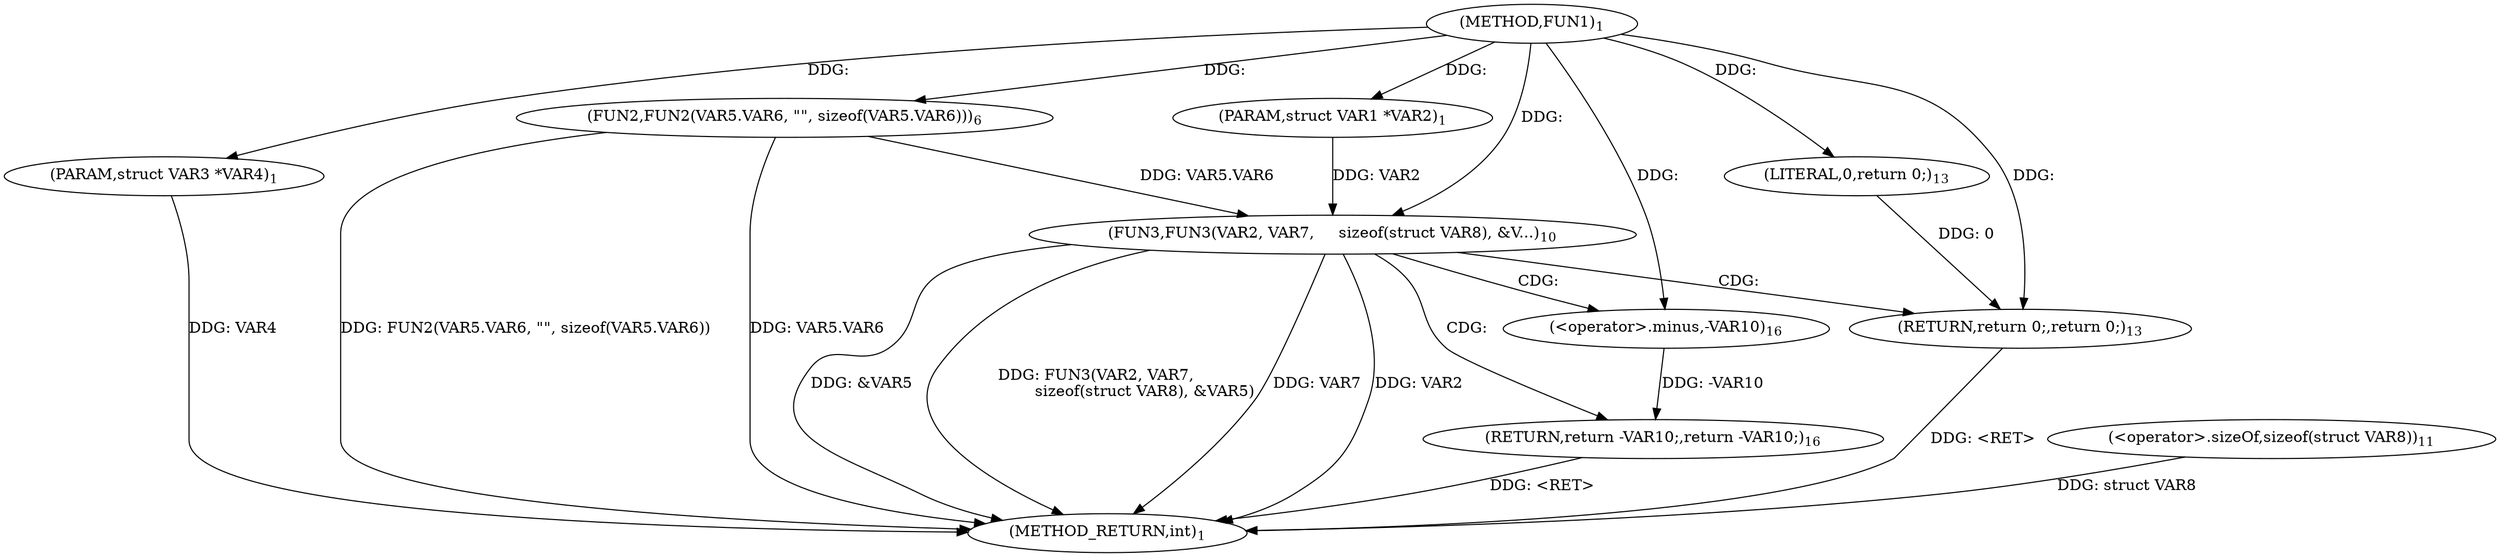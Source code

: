 digraph "FUN1" {  
"8" [label = <(METHOD,FUN1)<SUB>1</SUB>> ]
"38" [label = <(METHOD_RETURN,int)<SUB>1</SUB>> ]
"9" [label = <(PARAM,struct VAR1 *VAR2)<SUB>1</SUB>> ]
"10" [label = <(PARAM,struct VAR3 *VAR4)<SUB>1</SUB>> ]
"13" [label = <(FUN2,FUN2(VAR5.VAR6, &quot;&quot;, sizeof(VAR5.VAR6)))<SUB>6</SUB>> ]
"32" [label = <(RETURN,return 0;,return 0;)<SUB>13</SUB>> ]
"35" [label = <(RETURN,return -VAR10;,return -VAR10;)<SUB>16</SUB>> ]
"23" [label = <(FUN3,FUN3(VAR2, VAR7,
 		    sizeof(struct VAR8), &amp;V...)<SUB>10</SUB>> ]
"33" [label = <(LITERAL,0,return 0;)<SUB>13</SUB>> ]
"36" [label = <(&lt;operator&gt;.minus,-VAR10)<SUB>16</SUB>> ]
"26" [label = <(&lt;operator&gt;.sizeOf,sizeof(struct VAR8))<SUB>11</SUB>> ]
  "35" -> "38"  [ label = "DDG: &lt;RET&gt;"] 
  "32" -> "38"  [ label = "DDG: &lt;RET&gt;"] 
  "10" -> "38"  [ label = "DDG: VAR4"] 
  "13" -> "38"  [ label = "DDG: VAR5.VAR6"] 
  "13" -> "38"  [ label = "DDG: FUN2(VAR5.VAR6, &quot;&quot;, sizeof(VAR5.VAR6))"] 
  "23" -> "38"  [ label = "DDG: VAR2"] 
  "23" -> "38"  [ label = "DDG: &amp;VAR5"] 
  "23" -> "38"  [ label = "DDG: FUN3(VAR2, VAR7,
 		    sizeof(struct VAR8), &amp;VAR5)"] 
  "23" -> "38"  [ label = "DDG: VAR7"] 
  "26" -> "38"  [ label = "DDG: struct VAR8"] 
  "8" -> "9"  [ label = "DDG: "] 
  "8" -> "10"  [ label = "DDG: "] 
  "33" -> "32"  [ label = "DDG: 0"] 
  "8" -> "32"  [ label = "DDG: "] 
  "36" -> "35"  [ label = "DDG: -VAR10"] 
  "8" -> "13"  [ label = "DDG: "] 
  "8" -> "33"  [ label = "DDG: "] 
  "9" -> "23"  [ label = "DDG: VAR2"] 
  "8" -> "23"  [ label = "DDG: "] 
  "13" -> "23"  [ label = "DDG: VAR5.VAR6"] 
  "8" -> "36"  [ label = "DDG: "] 
  "23" -> "32"  [ label = "CDG: "] 
  "23" -> "36"  [ label = "CDG: "] 
  "23" -> "35"  [ label = "CDG: "] 
}
